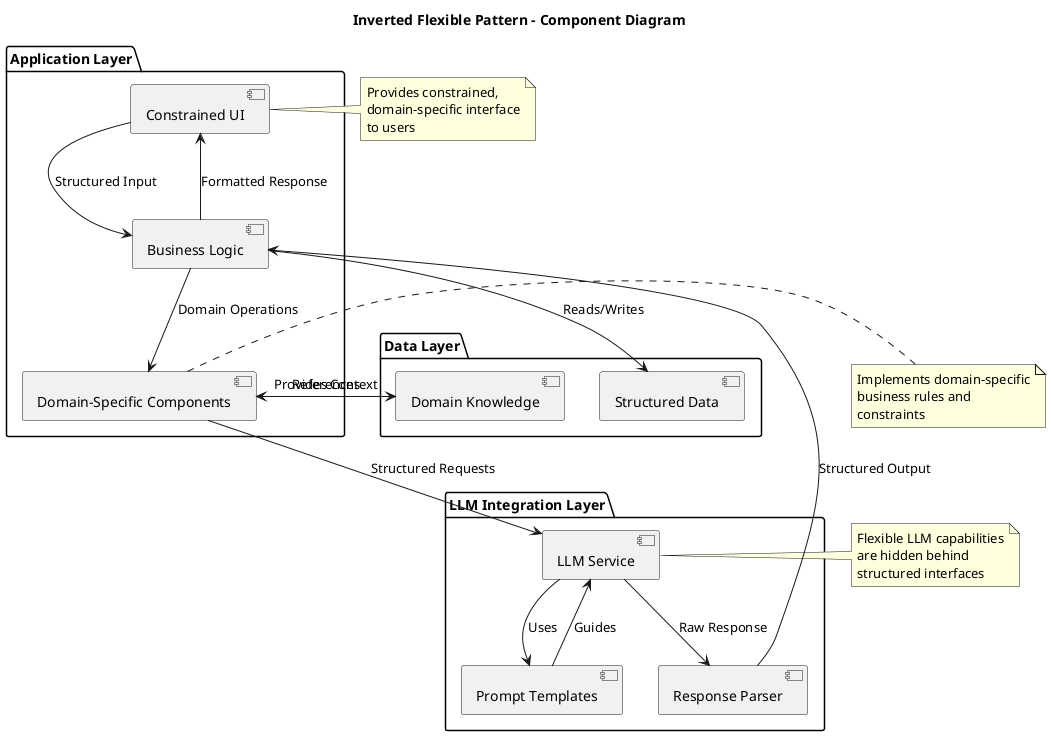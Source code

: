 @startuml Inverted Flexible Pattern

skinparam componentStyle uml2
skinparam backgroundColor white
skinparam handwritten false

title Inverted Flexible Pattern - Component Diagram

package "Application Layer" {
    [Constrained UI] as UI
    [Business Logic] as BL
    [Domain-Specific Components] as DSC
}

package "LLM Integration Layer" {
    [LLM Service] as LLM
    [Prompt Templates] as PT
    [Response Parser] as RP
}

package "Data Layer" {
    [Structured Data] as SD
    [Domain Knowledge] as DK
}

' Relationships
UI --> BL : "Structured Input"
BL --> DSC : "Domain Operations"
DSC --> LLM : "Structured Requests"
LLM --> PT : "Uses"
PT --> LLM : "Guides"
LLM --> RP : "Raw Response"
RP --> BL : "Structured Output"
BL --> UI : "Formatted Response"
DSC --> DK : "References"
DK --> DSC : "Provides Context"
BL --> SD : "Reads/Writes"

note right of UI
  Provides constrained,
  domain-specific interface
  to users
end note

note right of LLM
  Flexible LLM capabilities
  are hidden behind
  structured interfaces
end note

note right of DSC
  Implements domain-specific
  business rules and
  constraints
end note

@enduml 